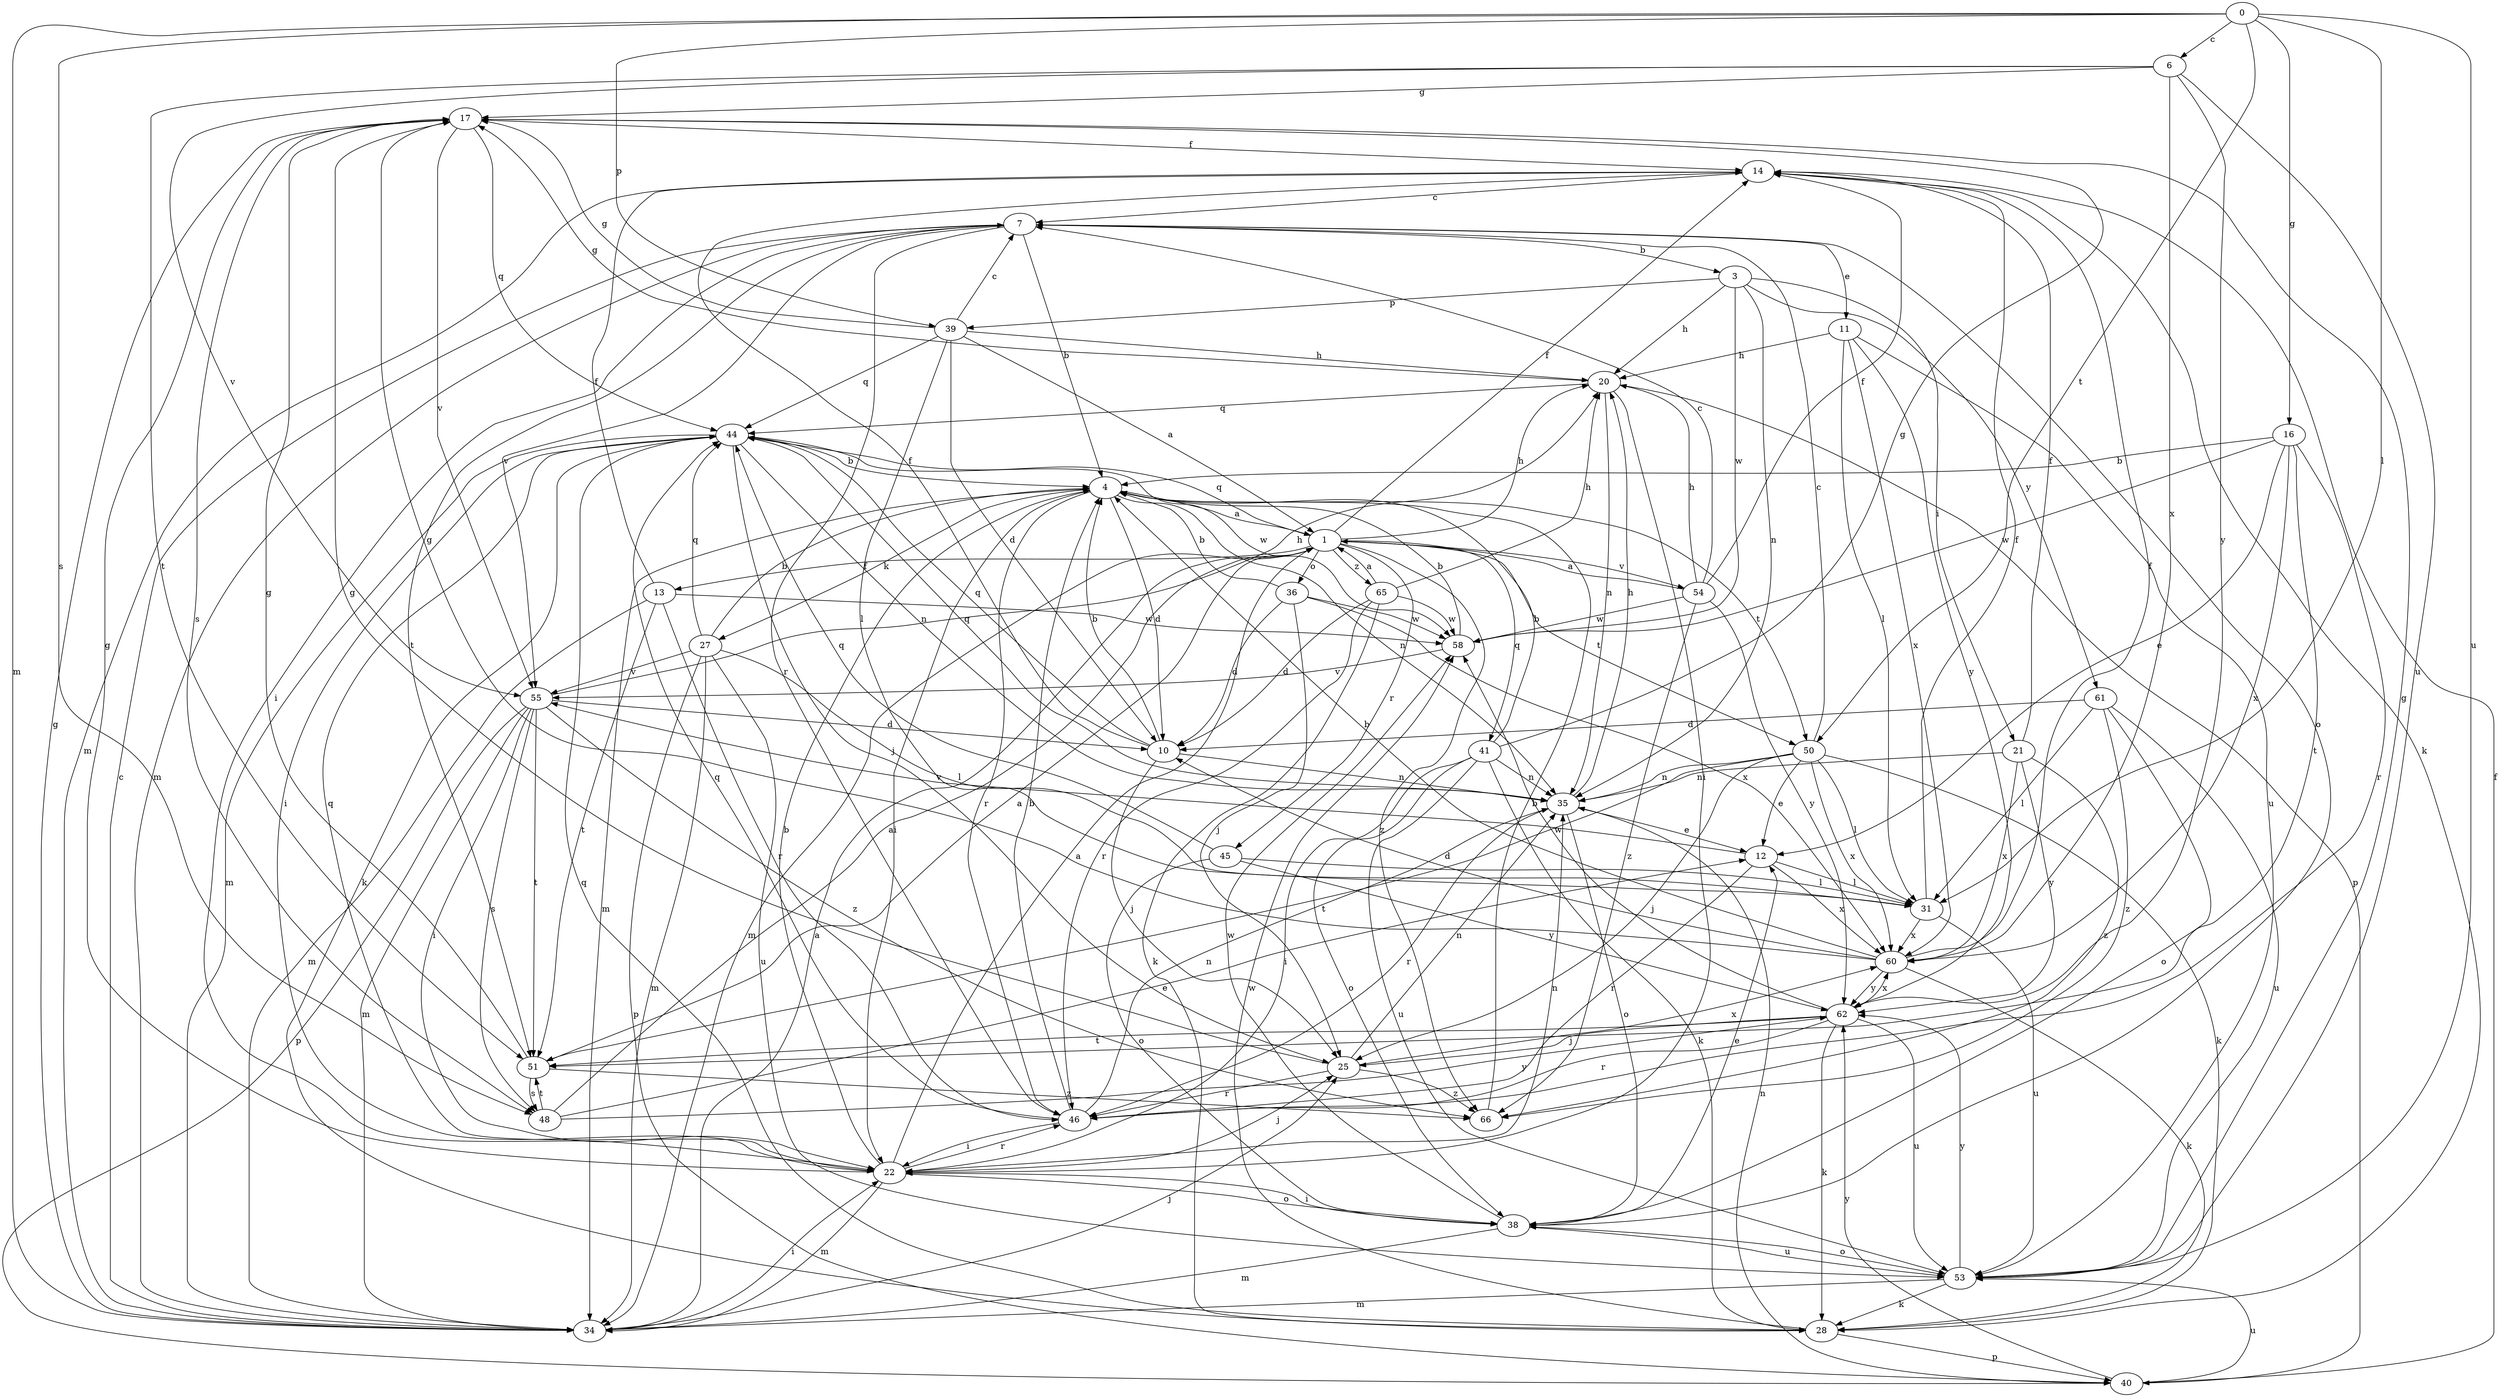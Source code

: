 strict digraph  {
0;
1;
3;
4;
6;
7;
10;
11;
12;
13;
14;
16;
17;
20;
21;
22;
25;
27;
28;
31;
34;
35;
36;
38;
39;
40;
41;
44;
45;
46;
48;
50;
51;
53;
54;
55;
58;
60;
61;
62;
65;
66;
0 -> 6  [label=c];
0 -> 16  [label=g];
0 -> 31  [label=l];
0 -> 34  [label=m];
0 -> 39  [label=p];
0 -> 48  [label=s];
0 -> 50  [label=t];
0 -> 53  [label=u];
1 -> 13  [label=f];
1 -> 14  [label=f];
1 -> 20  [label=h];
1 -> 34  [label=m];
1 -> 36  [label=o];
1 -> 41  [label=q];
1 -> 44  [label=q];
1 -> 45  [label=r];
1 -> 50  [label=t];
1 -> 54  [label=v];
1 -> 65  [label=z];
1 -> 66  [label=z];
3 -> 20  [label=h];
3 -> 21  [label=i];
3 -> 35  [label=n];
3 -> 39  [label=p];
3 -> 58  [label=w];
3 -> 61  [label=y];
4 -> 1  [label=a];
4 -> 10  [label=d];
4 -> 22  [label=i];
4 -> 27  [label=k];
4 -> 34  [label=m];
4 -> 35  [label=n];
4 -> 46  [label=r];
4 -> 50  [label=t];
6 -> 17  [label=g];
6 -> 51  [label=t];
6 -> 53  [label=u];
6 -> 55  [label=v];
6 -> 60  [label=x];
6 -> 62  [label=y];
7 -> 3  [label=b];
7 -> 4  [label=b];
7 -> 11  [label=e];
7 -> 22  [label=i];
7 -> 34  [label=m];
7 -> 38  [label=o];
7 -> 46  [label=r];
7 -> 51  [label=t];
7 -> 55  [label=v];
10 -> 4  [label=b];
10 -> 14  [label=f];
10 -> 25  [label=j];
10 -> 35  [label=n];
10 -> 44  [label=q];
11 -> 20  [label=h];
11 -> 31  [label=l];
11 -> 53  [label=u];
11 -> 60  [label=x];
11 -> 62  [label=y];
12 -> 31  [label=l];
12 -> 46  [label=r];
12 -> 55  [label=v];
12 -> 60  [label=x];
13 -> 14  [label=f];
13 -> 34  [label=m];
13 -> 46  [label=r];
13 -> 51  [label=t];
13 -> 58  [label=w];
14 -> 7  [label=c];
14 -> 28  [label=k];
14 -> 34  [label=m];
16 -> 4  [label=b];
16 -> 12  [label=e];
16 -> 46  [label=r];
16 -> 51  [label=t];
16 -> 58  [label=w];
16 -> 60  [label=x];
17 -> 14  [label=f];
17 -> 44  [label=q];
17 -> 48  [label=s];
17 -> 55  [label=v];
20 -> 17  [label=g];
20 -> 22  [label=i];
20 -> 35  [label=n];
20 -> 40  [label=p];
20 -> 44  [label=q];
21 -> 14  [label=f];
21 -> 35  [label=n];
21 -> 60  [label=x];
21 -> 62  [label=y];
21 -> 66  [label=z];
22 -> 1  [label=a];
22 -> 4  [label=b];
22 -> 17  [label=g];
22 -> 25  [label=j];
22 -> 34  [label=m];
22 -> 35  [label=n];
22 -> 38  [label=o];
22 -> 44  [label=q];
22 -> 46  [label=r];
25 -> 17  [label=g];
25 -> 35  [label=n];
25 -> 46  [label=r];
25 -> 60  [label=x];
25 -> 66  [label=z];
27 -> 4  [label=b];
27 -> 31  [label=l];
27 -> 34  [label=m];
27 -> 40  [label=p];
27 -> 44  [label=q];
27 -> 53  [label=u];
27 -> 55  [label=v];
28 -> 40  [label=p];
28 -> 44  [label=q];
28 -> 58  [label=w];
31 -> 14  [label=f];
31 -> 53  [label=u];
31 -> 60  [label=x];
34 -> 1  [label=a];
34 -> 7  [label=c];
34 -> 17  [label=g];
34 -> 22  [label=i];
34 -> 25  [label=j];
35 -> 12  [label=e];
35 -> 20  [label=h];
35 -> 38  [label=o];
35 -> 44  [label=q];
35 -> 46  [label=r];
36 -> 4  [label=b];
36 -> 10  [label=d];
36 -> 25  [label=j];
36 -> 58  [label=w];
36 -> 60  [label=x];
38 -> 12  [label=e];
38 -> 22  [label=i];
38 -> 34  [label=m];
38 -> 53  [label=u];
38 -> 58  [label=w];
39 -> 1  [label=a];
39 -> 7  [label=c];
39 -> 10  [label=d];
39 -> 17  [label=g];
39 -> 20  [label=h];
39 -> 31  [label=l];
39 -> 44  [label=q];
40 -> 14  [label=f];
40 -> 35  [label=n];
40 -> 53  [label=u];
40 -> 62  [label=y];
41 -> 4  [label=b];
41 -> 17  [label=g];
41 -> 22  [label=i];
41 -> 28  [label=k];
41 -> 35  [label=n];
41 -> 38  [label=o];
41 -> 53  [label=u];
44 -> 4  [label=b];
44 -> 22  [label=i];
44 -> 25  [label=j];
44 -> 28  [label=k];
44 -> 34  [label=m];
44 -> 35  [label=n];
44 -> 58  [label=w];
45 -> 31  [label=l];
45 -> 38  [label=o];
45 -> 44  [label=q];
45 -> 62  [label=y];
46 -> 4  [label=b];
46 -> 22  [label=i];
46 -> 35  [label=n];
46 -> 44  [label=q];
48 -> 1  [label=a];
48 -> 12  [label=e];
48 -> 51  [label=t];
48 -> 62  [label=y];
50 -> 7  [label=c];
50 -> 12  [label=e];
50 -> 25  [label=j];
50 -> 28  [label=k];
50 -> 31  [label=l];
50 -> 35  [label=n];
50 -> 51  [label=t];
50 -> 60  [label=x];
51 -> 1  [label=a];
51 -> 17  [label=g];
51 -> 48  [label=s];
51 -> 66  [label=z];
53 -> 17  [label=g];
53 -> 28  [label=k];
53 -> 34  [label=m];
53 -> 38  [label=o];
53 -> 62  [label=y];
54 -> 1  [label=a];
54 -> 7  [label=c];
54 -> 14  [label=f];
54 -> 20  [label=h];
54 -> 58  [label=w];
54 -> 62  [label=y];
54 -> 66  [label=z];
55 -> 10  [label=d];
55 -> 20  [label=h];
55 -> 22  [label=i];
55 -> 34  [label=m];
55 -> 40  [label=p];
55 -> 48  [label=s];
55 -> 51  [label=t];
55 -> 66  [label=z];
58 -> 4  [label=b];
58 -> 55  [label=v];
60 -> 4  [label=b];
60 -> 10  [label=d];
60 -> 14  [label=f];
60 -> 17  [label=g];
60 -> 28  [label=k];
60 -> 62  [label=y];
61 -> 10  [label=d];
61 -> 31  [label=l];
61 -> 38  [label=o];
61 -> 53  [label=u];
61 -> 66  [label=z];
62 -> 25  [label=j];
62 -> 28  [label=k];
62 -> 46  [label=r];
62 -> 51  [label=t];
62 -> 53  [label=u];
62 -> 58  [label=w];
62 -> 60  [label=x];
65 -> 1  [label=a];
65 -> 10  [label=d];
65 -> 20  [label=h];
65 -> 28  [label=k];
65 -> 46  [label=r];
65 -> 58  [label=w];
66 -> 4  [label=b];
}
